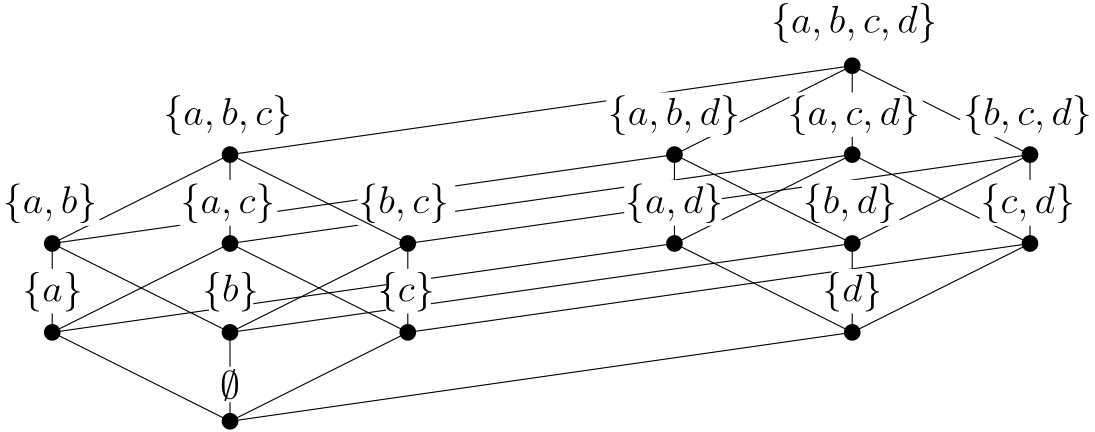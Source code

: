 <?xml version="1.0"?>
<!DOCTYPE ipe SYSTEM "ipe.dtd">
<ipe version="70218" creator="Ipe 7.2.26">
<info created="D:20220404112916" modified="D:20221128104646"/>
<preamble>\usepackage[a-2u]{pdfx}</preamble>
<ipestyle name="basic">
<symbol name="arrow/arc(spx)">
<path stroke="sym-stroke" fill="sym-stroke" pen="sym-pen">
0 0 m
-1 0.333 l
-1 -0.333 l
h
</path>
</symbol>
<symbol name="arrow/farc(spx)">
<path stroke="sym-stroke" fill="white" pen="sym-pen">
0 0 m
-1 0.333 l
-1 -0.333 l
h
</path>
</symbol>
<symbol name="arrow/ptarc(spx)">
<path stroke="sym-stroke" fill="sym-stroke" pen="sym-pen">
0 0 m
-1 0.333 l
-0.8 0 l
-1 -0.333 l
h
</path>
</symbol>
<symbol name="arrow/fptarc(spx)">
<path stroke="sym-stroke" fill="white" pen="sym-pen">
0 0 m
-1 0.333 l
-0.8 0 l
-1 -0.333 l
h
</path>
</symbol>
<symbol name="mark/circle(sx)" transformations="translations">
<path fill="sym-stroke">
0.6 0 0 0.6 0 0 e
0.4 0 0 0.4 0 0 e
</path>
</symbol>
<symbol name="mark/disk(sx)" transformations="translations">
<path fill="sym-stroke">
0.6 0 0 0.6 0 0 e
</path>
</symbol>
<symbol name="mark/fdisk(sfx)" transformations="translations">
<group>
<path fill="sym-fill">
0.5 0 0 0.5 0 0 e
</path>
<path fill="sym-stroke" fillrule="eofill">
0.6 0 0 0.6 0 0 e
0.4 0 0 0.4 0 0 e
</path>
</group>
</symbol>
<symbol name="mark/box(sx)" transformations="translations">
<path fill="sym-stroke" fillrule="eofill">
-0.6 -0.6 m
0.6 -0.6 l
0.6 0.6 l
-0.6 0.6 l
h
-0.4 -0.4 m
0.4 -0.4 l
0.4 0.4 l
-0.4 0.4 l
h
</path>
</symbol>
<symbol name="mark/square(sx)" transformations="translations">
<path fill="sym-stroke">
-0.6 -0.6 m
0.6 -0.6 l
0.6 0.6 l
-0.6 0.6 l
h
</path>
</symbol>
<symbol name="mark/fsquare(sfx)" transformations="translations">
<group>
<path fill="sym-fill">
-0.5 -0.5 m
0.5 -0.5 l
0.5 0.5 l
-0.5 0.5 l
h
</path>
<path fill="sym-stroke" fillrule="eofill">
-0.6 -0.6 m
0.6 -0.6 l
0.6 0.6 l
-0.6 0.6 l
h
-0.4 -0.4 m
0.4 -0.4 l
0.4 0.4 l
-0.4 0.4 l
h
</path>
</group>
</symbol>
<symbol name="mark/cross(sx)" transformations="translations">
<group>
<path fill="sym-stroke">
-0.43 -0.57 m
0.57 0.43 l
0.43 0.57 l
-0.57 -0.43 l
h
</path>
<path fill="sym-stroke">
-0.43 0.57 m
0.57 -0.43 l
0.43 -0.57 l
-0.57 0.43 l
h
</path>
</group>
</symbol>
<symbol name="arrow/fnormal(spx)">
<path stroke="sym-stroke" fill="white" pen="sym-pen">
0 0 m
-1 0.333 l
-1 -0.333 l
h
</path>
</symbol>
<symbol name="arrow/pointed(spx)">
<path stroke="sym-stroke" fill="sym-stroke" pen="sym-pen">
0 0 m
-1 0.333 l
-0.8 0 l
-1 -0.333 l
h
</path>
</symbol>
<symbol name="arrow/fpointed(spx)">
<path stroke="sym-stroke" fill="white" pen="sym-pen">
0 0 m
-1 0.333 l
-0.8 0 l
-1 -0.333 l
h
</path>
</symbol>
<symbol name="arrow/linear(spx)">
<path stroke="sym-stroke" pen="sym-pen">
-1 0.333 m
0 0 l
-1 -0.333 l
</path>
</symbol>
<symbol name="arrow/fdouble(spx)">
<path stroke="sym-stroke" fill="white" pen="sym-pen">
0 0 m
-1 0.333 l
-1 -0.333 l
h
-1 0 m
-2 0.333 l
-2 -0.333 l
h
</path>
</symbol>
<symbol name="arrow/double(spx)">
<path stroke="sym-stroke" fill="sym-stroke" pen="sym-pen">
0 0 m
-1 0.333 l
-1 -0.333 l
h
-1 0 m
-2 0.333 l
-2 -0.333 l
h
</path>
</symbol>
<symbol name="arrow/mid-normal(spx)">
<path stroke="sym-stroke" fill="sym-stroke" pen="sym-pen">
0.5 0 m
-0.5 0.333 l
-0.5 -0.333 l
h
</path>
</symbol>
<symbol name="arrow/mid-fnormal(spx)">
<path stroke="sym-stroke" fill="white" pen="sym-pen">
0.5 0 m
-0.5 0.333 l
-0.5 -0.333 l
h
</path>
</symbol>
<symbol name="arrow/mid-pointed(spx)">
<path stroke="sym-stroke" fill="sym-stroke" pen="sym-pen">
0.5 0 m
-0.5 0.333 l
-0.3 0 l
-0.5 -0.333 l
h
</path>
</symbol>
<symbol name="arrow/mid-fpointed(spx)">
<path stroke="sym-stroke" fill="white" pen="sym-pen">
0.5 0 m
-0.5 0.333 l
-0.3 0 l
-0.5 -0.333 l
h
</path>
</symbol>
<symbol name="arrow/mid-double(spx)">
<path stroke="sym-stroke" fill="sym-stroke" pen="sym-pen">
1 0 m
0 0.333 l
0 -0.333 l
h
0 0 m
-1 0.333 l
-1 -0.333 l
h
</path>
</symbol>
<symbol name="arrow/mid-fdouble(spx)">
<path stroke="sym-stroke" fill="white" pen="sym-pen">
1 0 m
0 0.333 l
0 -0.333 l
h
0 0 m
-1 0.333 l
-1 -0.333 l
h
</path>
</symbol>
<anglesize name="22.5 deg" value="22.5"/>
<anglesize name="30 deg" value="30"/>
<anglesize name="45 deg" value="45"/>
<anglesize name="60 deg" value="60"/>
<anglesize name="90 deg" value="90"/>
<arrowsize name="large" value="10"/>
<arrowsize name="small" value="5"/>
<arrowsize name="tiny" value="3"/>
<color name="blue" value="0 0 1"/>
<color name="brown" value="0.647 0.165 0.165"/>
<color name="darkblue" value="0 0 0.545"/>
<color name="darkcyan" value="0 0.545 0.545"/>
<color name="darkgray" value="0.663"/>
<color name="darkgreen" value="0 0.392 0"/>
<color name="darkmagenta" value="0.545 0 0.545"/>
<color name="darkorange" value="1 0.549 0"/>
<color name="darkred" value="0.545 0 0"/>
<color name="gold" value="1 0.843 0"/>
<color name="gray" value="0.745"/>
<color name="green" value="0 1 0"/>
<color name="lightblue" value="0.678 0.847 0.902"/>
<color name="lightcyan" value="0.878 1 1"/>
<color name="lightgray" value="0.827"/>
<color name="lightgreen" value="0.565 0.933 0.565"/>
<color name="lightyellow" value="1 1 0.878"/>
<color name="navy" value="0 0 0.502"/>
<color name="orange" value="1 0.647 0"/>
<color name="pink" value="1 0.753 0.796"/>
<color name="purple" value="0.627 0.125 0.941"/>
<color name="red" value="1 0 0"/>
<color name="seagreen" value="0.18 0.545 0.341"/>
<color name="turquoise" value="0.251 0.878 0.816"/>
<color name="violet" value="0.933 0.51 0.933"/>
<color name="yellow" value="1 1 0"/>
<dashstyle name="dash dot dotted" value="[4 2 1 2 1 2] 0"/>
<dashstyle name="dash dotted" value="[4 2 1 2] 0"/>
<dashstyle name="dashed" value="[4] 0"/>
<dashstyle name="dotted" value="[1 3] 0"/>
<gridsize name="10 pts (~3.5 mm)" value="10"/>
<gridsize name="14 pts (~5 mm)" value="14"/>
<gridsize name="16 pts (~6 mm)" value="16"/>
<gridsize name="20 pts (~7 mm)" value="20"/>
<gridsize name="28 pts (~10 mm)" value="28"/>
<gridsize name="32 pts (~12 mm)" value="32"/>
<gridsize name="4 pts" value="4"/>
<gridsize name="56 pts (~20 mm)" value="56"/>
<gridsize name="8 pts (~3 mm)" value="8"/>
<opacity name="10%" value="0.1"/>
<opacity name="30%" value="0.3"/>
<opacity name="50%" value="0.5"/>
<opacity name="75%" value="0.75"/>
<pen name="fat" value="1.2"/>
<pen name="heavier" value="0.8"/>
<pen name="ultrafat" value="2"/>
<symbolsize name="large" value="5"/>
<symbolsize name="small" value="2"/>
<symbolsize name="tiny" value="1.1"/>
<textsize name="Huge" value="\Huge"/>
<textsize name="LARGE" value="\LARGE"/>
<textsize name="Large" value="\Large"/>
<textsize name="footnote" value="\footnotesize"/>
<textsize name="huge" value="\huge"/>
<textsize name="large" value="\large"/>
<textsize name="small" value="\small"/>
<textsize name="tiny" value="\tiny"/>
<textstyle name="center" begin="\begin{center}" end="\end{center}"/>
<textstyle name="item" begin="\begin{itemize}\item{}" end="\end{itemize}"/>
<textstyle name="itemize" begin="\begin{itemize}" end="\end{itemize}"/>
<tiling name="falling" angle="-60" step="4" width="1"/>
<tiling name="rising" angle="30" step="4" width="1"/>
</ipestyle>
<page>
<layer name="alpha"/>
<view layers="alpha" active="alpha"/>
<path layer="alpha" stroke="black">
192 736 m
416 768 l
</path>
<path stroke="black">
192 704 m
416 736 l
</path>
<path stroke="black">
128 672 m
352 704 l
</path>
<path stroke="black">
256 672 m
480 704 l
</path>
<path stroke="black">
192 640 m
416 672 l
</path>
<path stroke="black">
192 672 m
416 704 l
</path>
<path stroke="black">
128 704 m
352 736 l
</path>
<path stroke="black">
256 704 m
480 736 l
</path>
<path matrix="1 0 0 1 160 32" fill="white">
77.9189 694.884 m
77.9189 678.4 l
113.048 678.4 l
113.048 694.884 l
h
</path>
<text matrix="1 0 0 1 -1.806 -69.089" transformations="translations" pos="240 784" stroke="black" type="label" width="32.657" height="10.756" depth="3.59" valign="baseline" size="Large" style="math">\{b,c\}</text>
<path stroke="black">
128 704 m
192 736 l
</path>
<path stroke="black">
256 704 m
192 736 l
</path>
<path stroke="black">
192 640 m
128 672 l
</path>
<path stroke="black">
192 640 m
256 672 l
</path>
<path stroke="black">
128 672 m
192 704 l
</path>
<path stroke="black">
192 672 m
128 704 l
</path>
<path stroke="black">
256 672 m
192 704 l
</path>
<path stroke="black">
128 672 m
128 704 l
</path>
<path stroke="black">
256 672 m
256 704 l
</path>
<path stroke="black">
192 704 m
192 736 l
</path>
<path matrix="1 0 0 1 32 32" fill="white">
77.9189 694.884 m
77.9189 678.4 l
113.048 678.4 l
113.048 694.884 l
h
</path>
<use matrix="1 0 0 1 -160 16" name="mark/disk(sx)" pos="352 720" size="5" stroke="black"/>
<use matrix="1 0 0 1 -64 64" name="mark/disk(sx)" pos="256 576" size="5" stroke="black"/>
<path matrix="1 0 0 1 39.302 22.3853" fill="white">
128 736 m
128 720 l
176 720 l
176 736 l
h
</path>
<text matrix="1 0 0 1 -72.021 -37.3597" transformations="translations" pos="240 784" stroke="black" type="label" width="46.324" height="10.756" depth="3.59" valign="baseline" size="Large" style="math">\{a,b,c\}</text>
<path matrix="1 0 0 1 23.6404 54.841" fill="white">
96 640 m
96 624 l
112 624 l
112 640 l
h
</path>
<text matrix="1 0 0 1 -122.795 -100.904" transformations="translations" pos="240 784" stroke="black" type="label" width="21.72" height="10.756" depth="3.59" valign="baseline" size="Large" style="math">\{a\}</text>
<path matrix="1 0 0 1 88.402 54.8409" fill="white">
96 640 m
96 624 l
112 624 l
112 640 l
h
</path>
<path matrix="1 0 0 1 152.252 54.8409" fill="white">
96 640 m
96 624 l
112 624 l
112 640 l
h
</path>
<text matrix="1 0 0 1 -58.0332 -100.904" transformations="translations" pos="240 784" stroke="black" type="label" width="20.319" height="10.756" depth="3.59" valign="baseline" size="Large" style="math">\{b\}</text>
<text matrix="1 0 0 1 5.205 -100.904" transformations="translations" pos="240 784" stroke="black" type="label" width="20.392" height="10.756" depth="3.59" valign="baseline" size="Large" style="math">\{c\}</text>
<use matrix="1 0 0 1 32 32" name="mark/disk(sx)" pos="160 672" size="5" stroke="black"/>
<use matrix="1 0 0 1 -96 32" name="mark/disk(sx)" pos="352 672" size="5" stroke="black"/>
<text matrix="1 0 0 1 -129.806 -69.089" transformations="translations" pos="240 784" stroke="black" type="label" width="33.986" height="10.756" depth="3.59" valign="baseline" size="Large" style="math">\{a,b\}</text>
<path matrix="1 0 0 1 96 32" fill="white">
77.9189 694.884 m
77.9189 678.4 l
113.048 678.4 l
113.048 694.884 l
h
</path>
<text matrix="1 0 0 1 -65.806 -69.089" transformations="translations" pos="240 784" stroke="black" type="label" width="34.059" height="10.756" depth="3.59" valign="baseline" size="Large" style="math">\{a,c\}</text>
<use matrix="1 0 0 1 -16 0" name="mark/disk(sx)" pos="144 704" size="5" stroke="black"/>
<path matrix="1 0 0 1 152.252 54.8409" fill="white">
96 640 m
96 624 l
112 624 l
112 640 l
h
</path>
<text matrix="1 0 0 1 5.205 -100.904" transformations="translations" pos="240 784" stroke="black" type="label" width="20.392" height="10.756" depth="3.59" valign="baseline" size="Large" style="math">\{c\}</text>
<use matrix="1 0 0 1 -16 0" name="mark/disk(sx)" pos="144 672" size="5" stroke="black"/>
<use name="mark/disk(sx)" pos="192 672" size="5" stroke="black"/>
<use matrix="1 0 0 1 16 0" name="mark/disk(sx)" pos="240 672" size="5" stroke="black"/>
<path stroke="black">
192 640 m
192 672 l
</path>
<path matrix="0.694167 0 0 0.79936 119.68 148.04" fill="white">
96 640 m
96 624 l
112 624 l
112 640 l
h
</path>
<text matrix="1 0 0 1 -51.6482 -136.096" transformations="translations" pos="240 784" stroke="black" type="label" width="7.173" height="10.767" depth="0.79" valign="baseline" size="Large" style="math">\emptyset</text>
<path stroke="black">
192 672 m
256 704 l
</path>
<path stroke="black">
416 672 m
416 704 l
</path>
<path stroke="black">
352 704 m
352 736 l
</path>
<path stroke="black">
352 736 m
416 768 l
</path>
<path stroke="black">
416 736 m
416 768 l
</path>
<path stroke="black">
480 704 m
480 736 l
</path>
<path stroke="black">
480 736 m
416 768 l
</path>
<path matrix="1 0 0 1 326.841 22.385" fill="white">
128 736 m
128 720 l
176 720 l
176 736 l
h
</path>
<path stroke="black">
352 704 m
416 672 l
</path>
<path stroke="black">
416 672 m
480 704 l
</path>
<path stroke="black">
416 704 m
480 736 l
</path>
<path stroke="black">
480 704 m
416 736 l
</path>
<path stroke="black">
352 704 m
416 736 l
</path>
<text matrix="1 0 0 1 146.736 -4.10462" transformations="translations" pos="240 784" stroke="black" type="label" width="59.916" height="10.756" depth="3.59" valign="baseline" size="Large" style="math">\{a,b,c,d\}</text>
<text matrix="1 0 0 1 215.979 -37.3597" transformations="translations" pos="240 784" stroke="black" type="label" width="46.25" height="10.756" depth="3.59" valign="baseline" size="Large" style="math">\{b,c,d\}</text>
<path matrix="1 0 0 1 265.427 22.3853" fill="white">
128 736 m
128 720 l
176 720 l
176 736 l
h
</path>
<path matrix="1 0 0 1 199.452 22.3853" fill="white">
128 736 m
128 720 l
176 720 l
176 736 l
h
</path>
<text matrix="1 0 0 1 152.741 -37.3597" transformations="translations" pos="240 784" stroke="black" type="label" width="47.651" height="10.756" depth="3.59" valign="baseline" size="Large" style="math">\{a,c,d\}</text>
<text matrix="1 0 0 1 87.979 -37.3597" transformations="translations" pos="240 784" stroke="black" type="label" width="47.578" height="10.756" depth="3.59" valign="baseline" size="Large" style="math">\{a,b,d\}</text>
<path matrix="1 0 0 1 312.558 54.8409" fill="white">
96 640 m
96 624 l
112 624 l
112 640 l
h
</path>
<path matrix="1 0 0 1 256 32" fill="white">
77.9189 694.884 m
77.9189 678.4 l
113.048 678.4 l
113.048 694.884 l
h
</path>
<text matrix="1 0 0 1 94.194 -69.089" transformations="translations" pos="240 784" stroke="black" type="label" width="35.312" height="10.756" depth="3.59" valign="baseline" size="Large" style="math">\{a,d\}</text>
<path matrix="1 0 0 1 320 32" fill="white">
77.9189 694.884 m
77.9189 678.4 l
113.048 678.4 l
113.048 694.884 l
h
</path>
<text matrix="1 0 0 1 158.194 -69.089" transformations="translations" pos="240 784" stroke="black" type="label" width="33.911" height="10.756" depth="3.59" valign="baseline" size="Large" style="math">\{b,d\}</text>
<path matrix="1 0 0 1 384 32" fill="white">
77.9189 694.884 m
77.9189 678.4 l
113.048 678.4 l
113.048 694.884 l
h
</path>
<text matrix="1 0 0 1 222.194 -69.089" transformations="translations" pos="240 784" stroke="black" type="label" width="33.984" height="10.756" depth="3.59" valign="baseline" size="Large" style="math">\{c,d\}</text>
<use matrix="1 0 0 1 64 48" name="mark/disk(sx)" pos="352 720" size="5" stroke="black"/>
<use matrix="1 0 0 1 0 16" name="mark/disk(sx)" pos="352 720" size="5" stroke="black"/>
<use matrix="1 0 0 1 64 16" name="mark/disk(sx)" pos="352 720" size="5" stroke="black"/>
<use matrix="1 0 0 1 128 16" name="mark/disk(sx)" pos="352 720" size="5" stroke="black"/>
<use name="mark/disk(sx)" pos="352 704" size="5" stroke="black"/>
<use name="mark/disk(sx)" pos="416 704" size="5" stroke="black"/>
<use name="mark/disk(sx)" pos="480 704" size="5" stroke="black"/>
<use name="mark/disk(sx)" pos="416 672" size="5" stroke="black"/>
<path stroke="black">
416 704 m
352 736 l
</path>
<text matrix="1 0 0 1 165.205 -100.904" transformations="translations" pos="240 784" stroke="black" type="label" width="21.645" height="10.756" depth="3.59" valign="baseline" size="Large" style="math">\{d\}</text>
</page>
</ipe>
